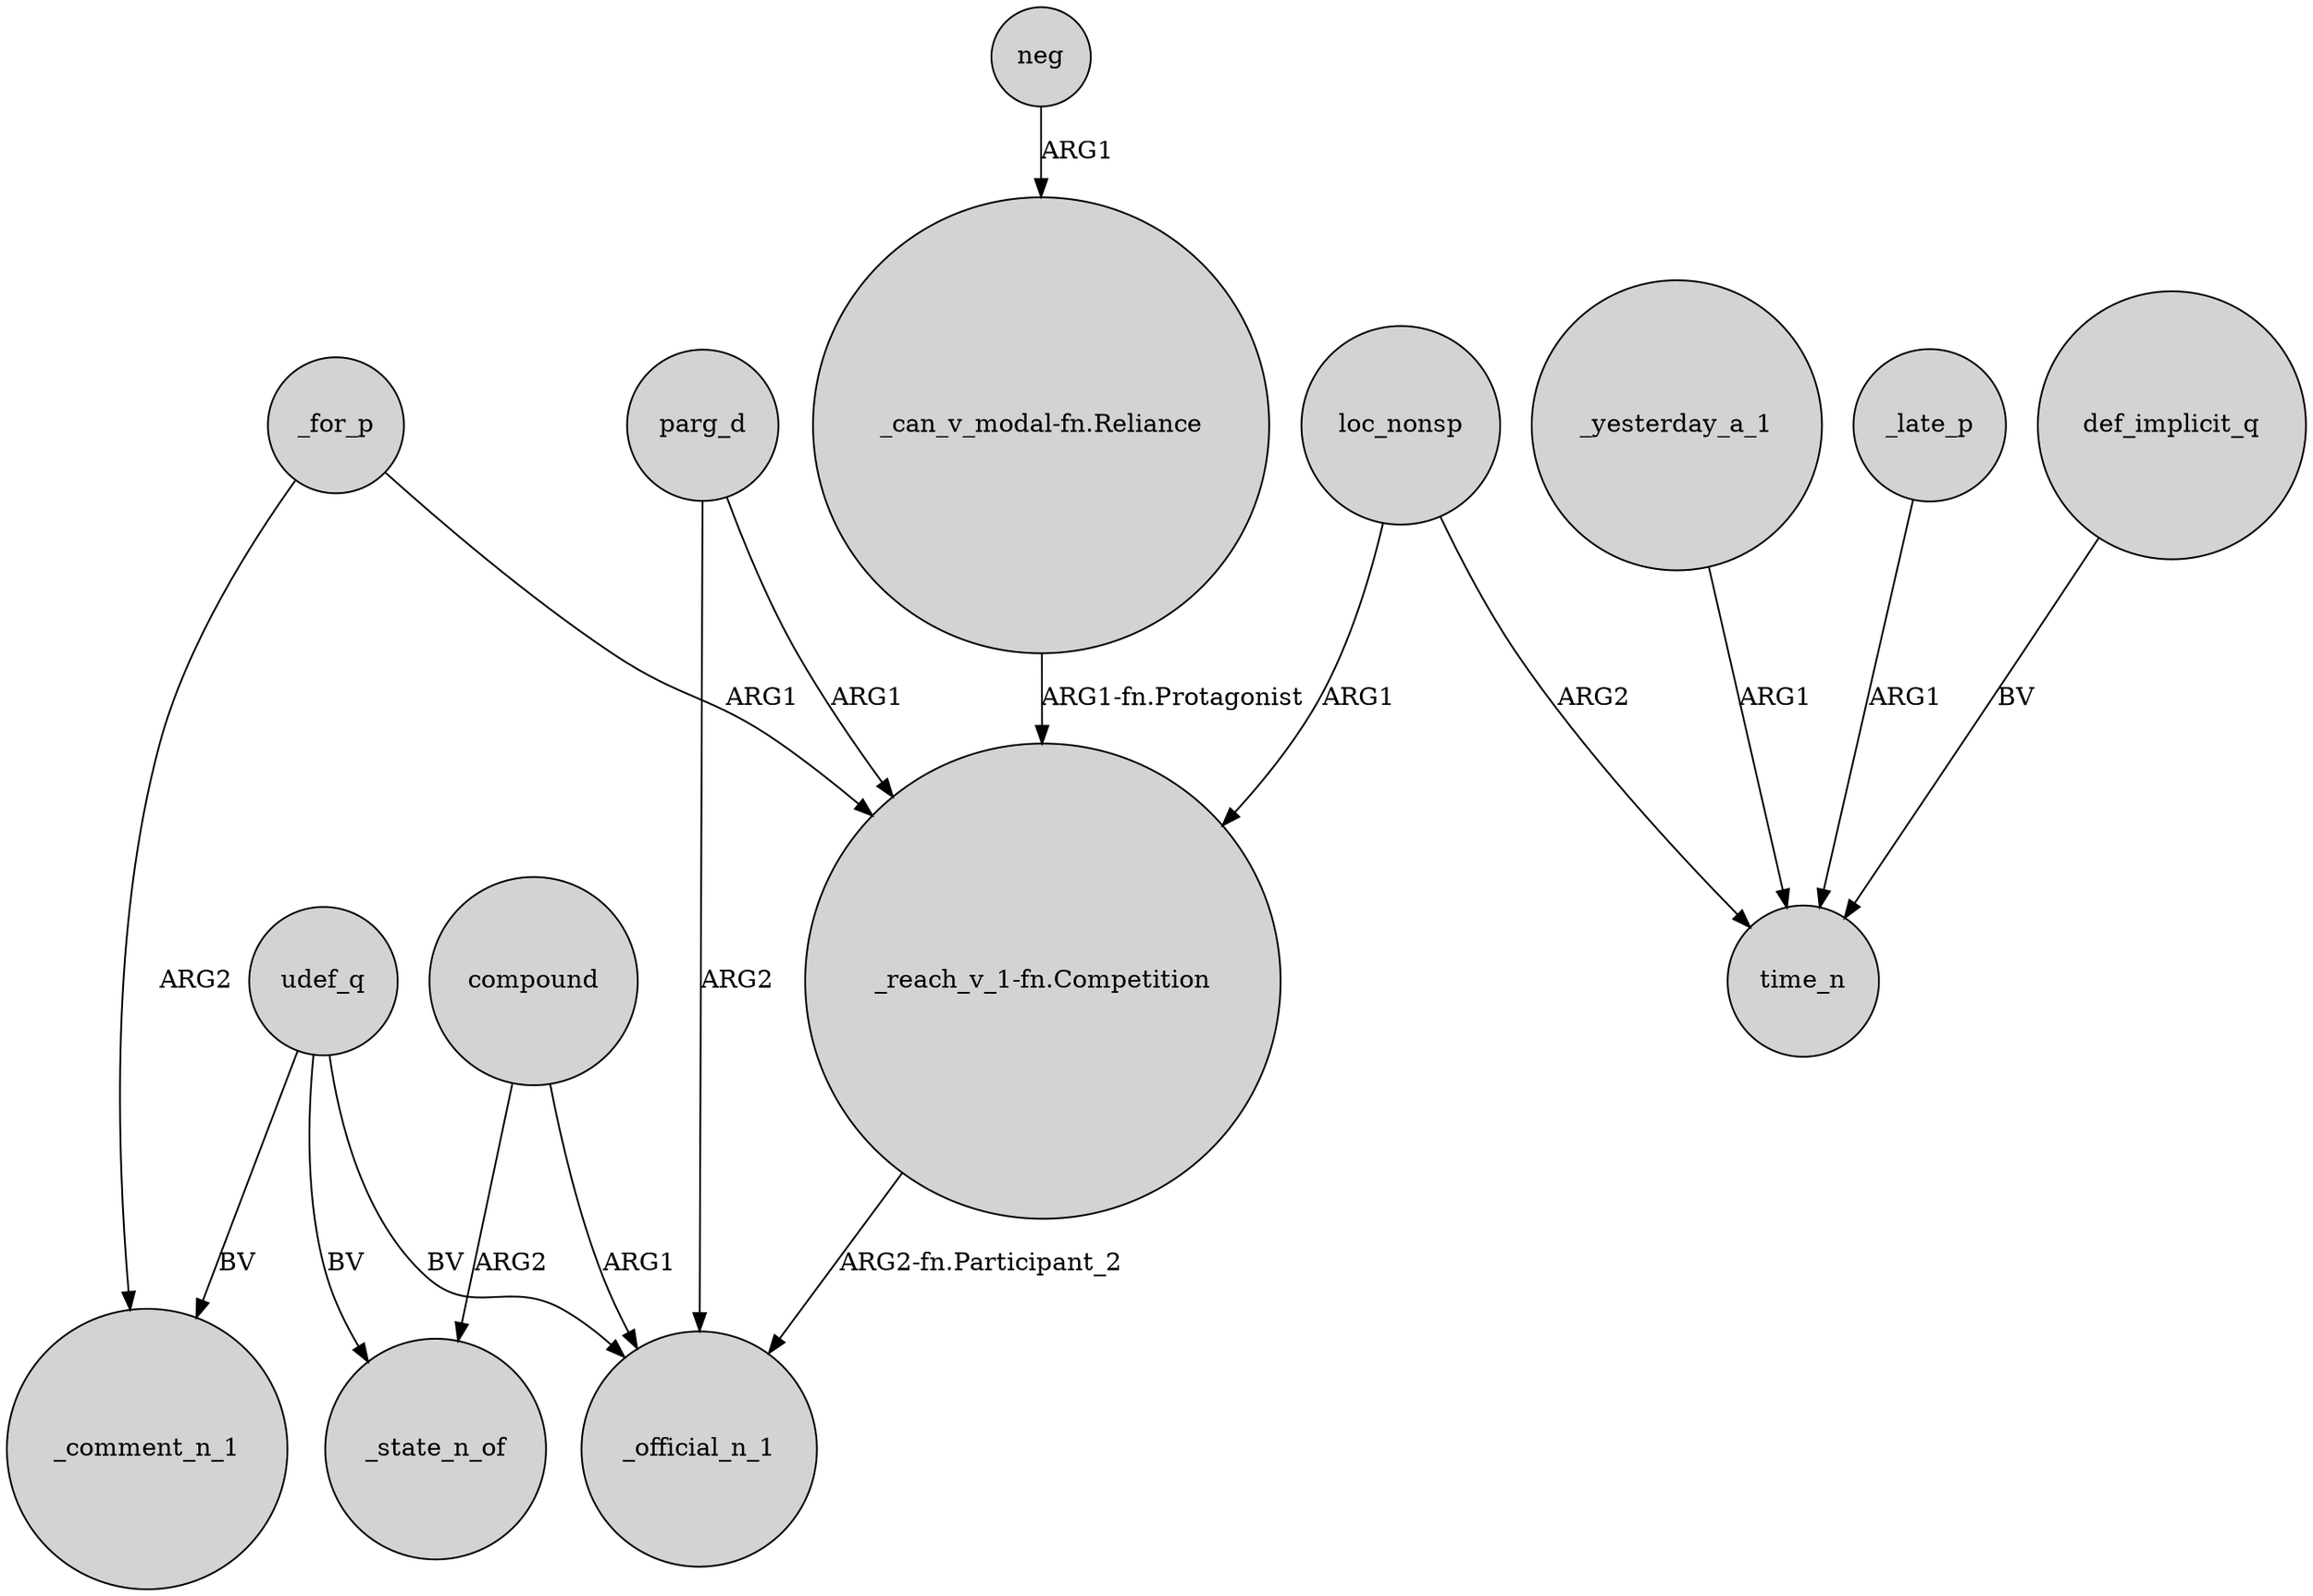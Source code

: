 digraph {
	node [shape=circle style=filled]
	udef_q -> _state_n_of [label=BV]
	neg -> "_can_v_modal-fn.Reliance" [label=ARG1]
	_yesterday_a_1 -> time_n [label=ARG1]
	udef_q -> _official_n_1 [label=BV]
	compound -> _state_n_of [label=ARG2]
	loc_nonsp -> time_n [label=ARG2]
	parg_d -> _official_n_1 [label=ARG2]
	udef_q -> _comment_n_1 [label=BV]
	"_can_v_modal-fn.Reliance" -> "_reach_v_1-fn.Competition" [label="ARG1-fn.Protagonist"]
	compound -> _official_n_1 [label=ARG1]
	_late_p -> time_n [label=ARG1]
	_for_p -> "_reach_v_1-fn.Competition" [label=ARG1]
	"_reach_v_1-fn.Competition" -> _official_n_1 [label="ARG2-fn.Participant_2"]
	parg_d -> "_reach_v_1-fn.Competition" [label=ARG1]
	def_implicit_q -> time_n [label=BV]
	_for_p -> _comment_n_1 [label=ARG2]
	loc_nonsp -> "_reach_v_1-fn.Competition" [label=ARG1]
}
